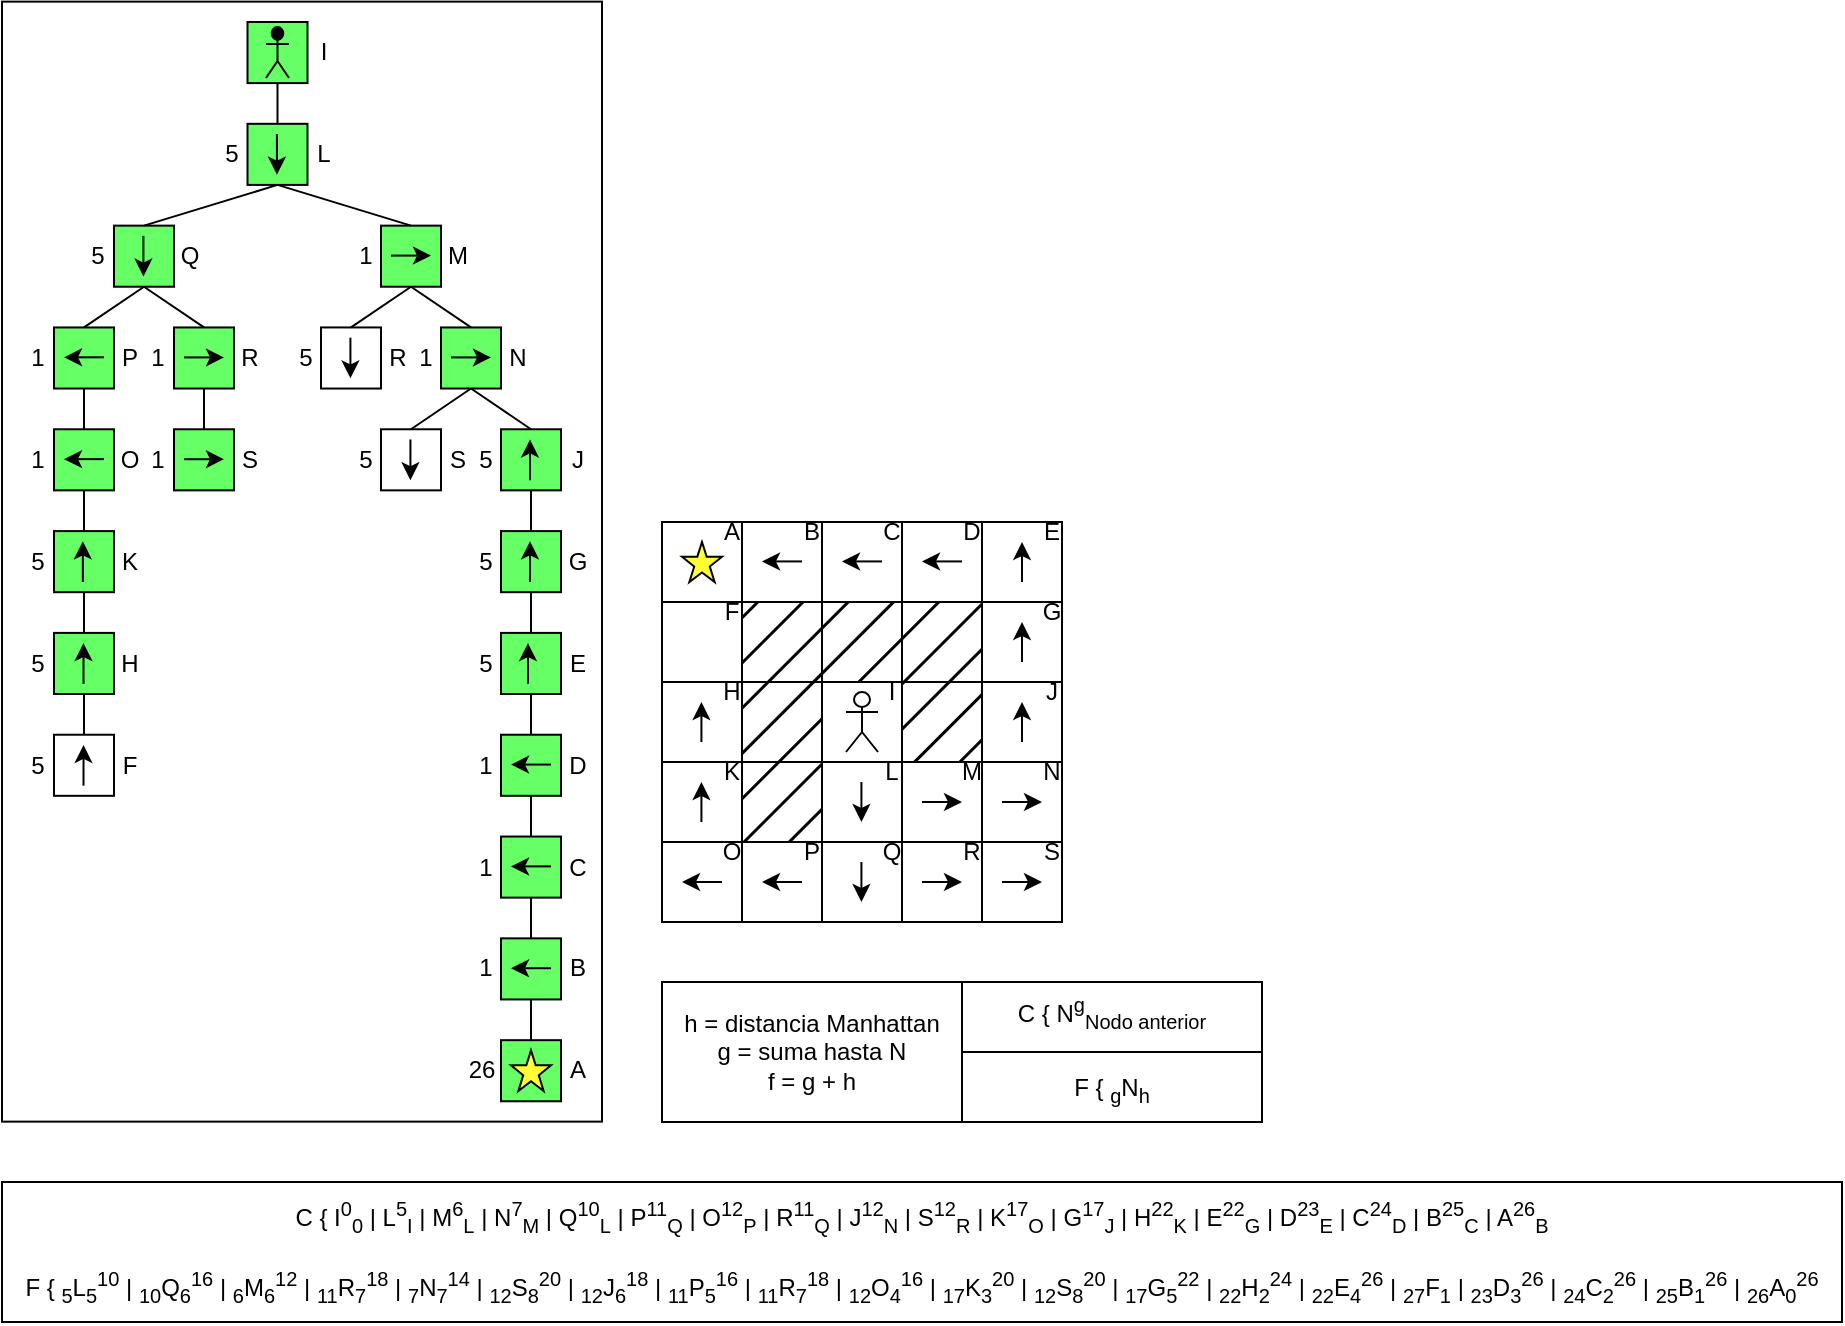 <mxfile version="23.1.5" type="device">
  <diagram name="Página-1" id="5ZHzQBcMurLJta8UicB2">
    <mxGraphModel dx="939" dy="547" grid="1" gridSize="10" guides="1" tooltips="1" connect="1" arrows="1" fold="1" page="1" pageScale="1" pageWidth="827" pageHeight="1169" math="0" shadow="0">
      <root>
        <mxCell id="0" />
        <mxCell id="1" parent="0" />
        <mxCell id="Q6NoitaBViCfW9eb-oas-90" value="" style="group" parent="1" vertex="1" connectable="0">
          <mxGeometry x="370" y="300" width="200" height="200" as="geometry" />
        </mxCell>
        <mxCell id="Q6NoitaBViCfW9eb-oas-36" value="" style="shape=table;startSize=0;container=1;collapsible=0;childLayout=tableLayout;" parent="Q6NoitaBViCfW9eb-oas-90" vertex="1">
          <mxGeometry width="200" height="200" as="geometry" />
        </mxCell>
        <mxCell id="Q6NoitaBViCfW9eb-oas-37" value="" style="shape=tableRow;horizontal=0;startSize=0;swimlaneHead=0;swimlaneBody=0;strokeColor=inherit;top=0;left=0;bottom=0;right=0;collapsible=0;dropTarget=0;fillColor=none;points=[[0,0.5],[1,0.5]];portConstraint=eastwest;" parent="Q6NoitaBViCfW9eb-oas-36" vertex="1">
          <mxGeometry width="200" height="40" as="geometry" />
        </mxCell>
        <mxCell id="Q6NoitaBViCfW9eb-oas-38" value="" style="shape=partialRectangle;html=1;whiteSpace=wrap;connectable=0;strokeColor=inherit;overflow=hidden;fillColor=none;top=0;left=0;bottom=0;right=0;pointerEvents=1;" parent="Q6NoitaBViCfW9eb-oas-37" vertex="1">
          <mxGeometry width="40" height="40" as="geometry">
            <mxRectangle width="40" height="40" as="alternateBounds" />
          </mxGeometry>
        </mxCell>
        <mxCell id="Q6NoitaBViCfW9eb-oas-39" value="" style="shape=partialRectangle;html=1;whiteSpace=wrap;connectable=0;strokeColor=inherit;overflow=hidden;fillColor=none;top=0;left=0;bottom=0;right=0;pointerEvents=1;" parent="Q6NoitaBViCfW9eb-oas-37" vertex="1">
          <mxGeometry x="40" width="40" height="40" as="geometry">
            <mxRectangle width="40" height="40" as="alternateBounds" />
          </mxGeometry>
        </mxCell>
        <mxCell id="Q6NoitaBViCfW9eb-oas-40" value="" style="shape=partialRectangle;html=1;whiteSpace=wrap;connectable=0;strokeColor=inherit;overflow=hidden;fillColor=none;top=0;left=0;bottom=0;right=0;pointerEvents=1;" parent="Q6NoitaBViCfW9eb-oas-37" vertex="1">
          <mxGeometry x="80" width="40" height="40" as="geometry">
            <mxRectangle width="40" height="40" as="alternateBounds" />
          </mxGeometry>
        </mxCell>
        <mxCell id="Q6NoitaBViCfW9eb-oas-41" value="" style="shape=partialRectangle;html=1;whiteSpace=wrap;connectable=0;strokeColor=inherit;overflow=hidden;fillColor=none;top=0;left=0;bottom=0;right=0;pointerEvents=1;" parent="Q6NoitaBViCfW9eb-oas-37" vertex="1">
          <mxGeometry x="120" width="40" height="40" as="geometry">
            <mxRectangle width="40" height="40" as="alternateBounds" />
          </mxGeometry>
        </mxCell>
        <mxCell id="Q6NoitaBViCfW9eb-oas-42" value="" style="shape=partialRectangle;html=1;whiteSpace=wrap;connectable=0;strokeColor=inherit;overflow=hidden;fillColor=none;top=0;left=0;bottom=0;right=0;pointerEvents=1;" parent="Q6NoitaBViCfW9eb-oas-37" vertex="1">
          <mxGeometry x="160" width="40" height="40" as="geometry">
            <mxRectangle width="40" height="40" as="alternateBounds" />
          </mxGeometry>
        </mxCell>
        <mxCell id="Q6NoitaBViCfW9eb-oas-43" value="" style="shape=tableRow;horizontal=0;startSize=0;swimlaneHead=0;swimlaneBody=0;strokeColor=inherit;top=0;left=0;bottom=0;right=0;collapsible=0;dropTarget=0;fillColor=none;points=[[0,0.5],[1,0.5]];portConstraint=eastwest;" parent="Q6NoitaBViCfW9eb-oas-36" vertex="1">
          <mxGeometry y="40" width="200" height="40" as="geometry" />
        </mxCell>
        <mxCell id="Q6NoitaBViCfW9eb-oas-44" value="" style="shape=partialRectangle;html=1;whiteSpace=wrap;connectable=0;strokeColor=inherit;overflow=hidden;fillColor=none;top=0;left=0;bottom=0;right=0;pointerEvents=1;" parent="Q6NoitaBViCfW9eb-oas-43" vertex="1">
          <mxGeometry width="40" height="40" as="geometry">
            <mxRectangle width="40" height="40" as="alternateBounds" />
          </mxGeometry>
        </mxCell>
        <mxCell id="Q6NoitaBViCfW9eb-oas-45" value="" style="shape=partialRectangle;html=1;whiteSpace=wrap;connectable=0;strokeColor=inherit;overflow=hidden;fillColor=#000000;top=0;left=0;bottom=0;right=0;pointerEvents=1;fillStyle=hatch;" parent="Q6NoitaBViCfW9eb-oas-43" vertex="1">
          <mxGeometry x="40" width="40" height="40" as="geometry">
            <mxRectangle width="40" height="40" as="alternateBounds" />
          </mxGeometry>
        </mxCell>
        <mxCell id="Q6NoitaBViCfW9eb-oas-46" value="" style="shape=partialRectangle;html=1;whiteSpace=wrap;connectable=0;strokeColor=inherit;overflow=hidden;fillColor=#000000;top=0;left=0;bottom=0;right=0;pointerEvents=1;fillStyle=hatch;" parent="Q6NoitaBViCfW9eb-oas-43" vertex="1">
          <mxGeometry x="80" width="40" height="40" as="geometry">
            <mxRectangle width="40" height="40" as="alternateBounds" />
          </mxGeometry>
        </mxCell>
        <mxCell id="Q6NoitaBViCfW9eb-oas-47" value="" style="shape=partialRectangle;html=1;whiteSpace=wrap;connectable=0;strokeColor=inherit;overflow=hidden;fillColor=#000000;top=0;left=0;bottom=0;right=0;pointerEvents=1;fillStyle=hatch;" parent="Q6NoitaBViCfW9eb-oas-43" vertex="1">
          <mxGeometry x="120" width="40" height="40" as="geometry">
            <mxRectangle width="40" height="40" as="alternateBounds" />
          </mxGeometry>
        </mxCell>
        <mxCell id="Q6NoitaBViCfW9eb-oas-48" value="" style="shape=partialRectangle;html=1;whiteSpace=wrap;connectable=0;strokeColor=inherit;overflow=hidden;fillColor=none;top=0;left=0;bottom=0;right=0;pointerEvents=1;" parent="Q6NoitaBViCfW9eb-oas-43" vertex="1">
          <mxGeometry x="160" width="40" height="40" as="geometry">
            <mxRectangle width="40" height="40" as="alternateBounds" />
          </mxGeometry>
        </mxCell>
        <mxCell id="Q6NoitaBViCfW9eb-oas-49" value="" style="shape=tableRow;horizontal=0;startSize=0;swimlaneHead=0;swimlaneBody=0;strokeColor=inherit;top=0;left=0;bottom=0;right=0;collapsible=0;dropTarget=0;fillColor=none;points=[[0,0.5],[1,0.5]];portConstraint=eastwest;" parent="Q6NoitaBViCfW9eb-oas-36" vertex="1">
          <mxGeometry y="80" width="200" height="40" as="geometry" />
        </mxCell>
        <mxCell id="Q6NoitaBViCfW9eb-oas-50" value="" style="shape=partialRectangle;html=1;whiteSpace=wrap;connectable=0;strokeColor=inherit;overflow=hidden;fillColor=none;top=0;left=0;bottom=0;right=0;pointerEvents=1;" parent="Q6NoitaBViCfW9eb-oas-49" vertex="1">
          <mxGeometry width="40" height="40" as="geometry">
            <mxRectangle width="40" height="40" as="alternateBounds" />
          </mxGeometry>
        </mxCell>
        <mxCell id="Q6NoitaBViCfW9eb-oas-51" value="" style="shape=partialRectangle;html=1;whiteSpace=wrap;connectable=0;strokeColor=inherit;overflow=hidden;fillColor=#000000;top=0;left=0;bottom=0;right=0;pointerEvents=1;fillStyle=hatch;" parent="Q6NoitaBViCfW9eb-oas-49" vertex="1">
          <mxGeometry x="40" width="40" height="40" as="geometry">
            <mxRectangle width="40" height="40" as="alternateBounds" />
          </mxGeometry>
        </mxCell>
        <mxCell id="Q6NoitaBViCfW9eb-oas-52" value="" style="shape=partialRectangle;html=1;whiteSpace=wrap;connectable=0;strokeColor=inherit;overflow=hidden;fillColor=none;top=0;left=0;bottom=0;right=0;pointerEvents=1;" parent="Q6NoitaBViCfW9eb-oas-49" vertex="1">
          <mxGeometry x="80" width="40" height="40" as="geometry">
            <mxRectangle width="40" height="40" as="alternateBounds" />
          </mxGeometry>
        </mxCell>
        <mxCell id="Q6NoitaBViCfW9eb-oas-53" value="" style="shape=partialRectangle;html=1;whiteSpace=wrap;connectable=0;strokeColor=inherit;overflow=hidden;fillColor=#000000;top=0;left=0;bottom=0;right=0;pointerEvents=1;fillStyle=hatch;" parent="Q6NoitaBViCfW9eb-oas-49" vertex="1">
          <mxGeometry x="120" width="40" height="40" as="geometry">
            <mxRectangle width="40" height="40" as="alternateBounds" />
          </mxGeometry>
        </mxCell>
        <mxCell id="Q6NoitaBViCfW9eb-oas-54" value="" style="shape=partialRectangle;html=1;whiteSpace=wrap;connectable=0;strokeColor=inherit;overflow=hidden;fillColor=none;top=0;left=0;bottom=0;right=0;pointerEvents=1;" parent="Q6NoitaBViCfW9eb-oas-49" vertex="1">
          <mxGeometry x="160" width="40" height="40" as="geometry">
            <mxRectangle width="40" height="40" as="alternateBounds" />
          </mxGeometry>
        </mxCell>
        <mxCell id="Q6NoitaBViCfW9eb-oas-55" value="" style="shape=tableRow;horizontal=0;startSize=0;swimlaneHead=0;swimlaneBody=0;strokeColor=inherit;top=0;left=0;bottom=0;right=0;collapsible=0;dropTarget=0;fillColor=none;points=[[0,0.5],[1,0.5]];portConstraint=eastwest;" parent="Q6NoitaBViCfW9eb-oas-36" vertex="1">
          <mxGeometry y="120" width="200" height="40" as="geometry" />
        </mxCell>
        <mxCell id="Q6NoitaBViCfW9eb-oas-56" value="" style="shape=partialRectangle;html=1;whiteSpace=wrap;connectable=0;strokeColor=inherit;overflow=hidden;fillColor=none;top=0;left=0;bottom=0;right=0;pointerEvents=1;" parent="Q6NoitaBViCfW9eb-oas-55" vertex="1">
          <mxGeometry width="40" height="40" as="geometry">
            <mxRectangle width="40" height="40" as="alternateBounds" />
          </mxGeometry>
        </mxCell>
        <mxCell id="Q6NoitaBViCfW9eb-oas-57" value="" style="shape=partialRectangle;html=1;whiteSpace=wrap;connectable=0;strokeColor=inherit;overflow=hidden;fillColor=#000000;top=0;left=0;bottom=0;right=0;pointerEvents=1;fillStyle=hatch;" parent="Q6NoitaBViCfW9eb-oas-55" vertex="1">
          <mxGeometry x="40" width="40" height="40" as="geometry">
            <mxRectangle width="40" height="40" as="alternateBounds" />
          </mxGeometry>
        </mxCell>
        <mxCell id="Q6NoitaBViCfW9eb-oas-58" value="" style="shape=partialRectangle;html=1;whiteSpace=wrap;connectable=0;strokeColor=inherit;overflow=hidden;fillColor=none;top=0;left=0;bottom=0;right=0;pointerEvents=1;" parent="Q6NoitaBViCfW9eb-oas-55" vertex="1">
          <mxGeometry x="80" width="40" height="40" as="geometry">
            <mxRectangle width="40" height="40" as="alternateBounds" />
          </mxGeometry>
        </mxCell>
        <mxCell id="Q6NoitaBViCfW9eb-oas-59" value="" style="shape=partialRectangle;html=1;whiteSpace=wrap;connectable=0;strokeColor=inherit;overflow=hidden;fillColor=none;top=0;left=0;bottom=0;right=0;pointerEvents=1;" parent="Q6NoitaBViCfW9eb-oas-55" vertex="1">
          <mxGeometry x="120" width="40" height="40" as="geometry">
            <mxRectangle width="40" height="40" as="alternateBounds" />
          </mxGeometry>
        </mxCell>
        <mxCell id="Q6NoitaBViCfW9eb-oas-60" value="" style="shape=partialRectangle;html=1;whiteSpace=wrap;connectable=0;strokeColor=inherit;overflow=hidden;fillColor=none;top=0;left=0;bottom=0;right=0;pointerEvents=1;" parent="Q6NoitaBViCfW9eb-oas-55" vertex="1">
          <mxGeometry x="160" width="40" height="40" as="geometry">
            <mxRectangle width="40" height="40" as="alternateBounds" />
          </mxGeometry>
        </mxCell>
        <mxCell id="Q6NoitaBViCfW9eb-oas-61" value="" style="shape=tableRow;horizontal=0;startSize=0;swimlaneHead=0;swimlaneBody=0;strokeColor=inherit;top=0;left=0;bottom=0;right=0;collapsible=0;dropTarget=0;fillColor=none;points=[[0,0.5],[1,0.5]];portConstraint=eastwest;" parent="Q6NoitaBViCfW9eb-oas-36" vertex="1">
          <mxGeometry y="160" width="200" height="40" as="geometry" />
        </mxCell>
        <mxCell id="Q6NoitaBViCfW9eb-oas-62" value="" style="shape=partialRectangle;html=1;whiteSpace=wrap;connectable=0;strokeColor=inherit;overflow=hidden;fillColor=none;top=0;left=0;bottom=0;right=0;pointerEvents=1;" parent="Q6NoitaBViCfW9eb-oas-61" vertex="1">
          <mxGeometry width="40" height="40" as="geometry">
            <mxRectangle width="40" height="40" as="alternateBounds" />
          </mxGeometry>
        </mxCell>
        <mxCell id="Q6NoitaBViCfW9eb-oas-63" value="" style="shape=partialRectangle;html=1;whiteSpace=wrap;connectable=0;strokeColor=inherit;overflow=hidden;fillColor=none;top=0;left=0;bottom=0;right=0;pointerEvents=1;" parent="Q6NoitaBViCfW9eb-oas-61" vertex="1">
          <mxGeometry x="40" width="40" height="40" as="geometry">
            <mxRectangle width="40" height="40" as="alternateBounds" />
          </mxGeometry>
        </mxCell>
        <mxCell id="Q6NoitaBViCfW9eb-oas-64" value="" style="shape=partialRectangle;html=1;whiteSpace=wrap;connectable=0;strokeColor=inherit;overflow=hidden;fillColor=none;top=0;left=0;bottom=0;right=0;pointerEvents=1;" parent="Q6NoitaBViCfW9eb-oas-61" vertex="1">
          <mxGeometry x="80" width="40" height="40" as="geometry">
            <mxRectangle width="40" height="40" as="alternateBounds" />
          </mxGeometry>
        </mxCell>
        <mxCell id="Q6NoitaBViCfW9eb-oas-65" value="" style="shape=partialRectangle;html=1;whiteSpace=wrap;connectable=0;strokeColor=inherit;overflow=hidden;fillColor=none;top=0;left=0;bottom=0;right=0;pointerEvents=1;" parent="Q6NoitaBViCfW9eb-oas-61" vertex="1">
          <mxGeometry x="120" width="40" height="40" as="geometry">
            <mxRectangle width="40" height="40" as="alternateBounds" />
          </mxGeometry>
        </mxCell>
        <mxCell id="Q6NoitaBViCfW9eb-oas-66" value="" style="shape=partialRectangle;html=1;whiteSpace=wrap;connectable=0;strokeColor=inherit;overflow=hidden;fillColor=none;top=0;left=0;bottom=0;right=0;pointerEvents=1;" parent="Q6NoitaBViCfW9eb-oas-61" vertex="1">
          <mxGeometry x="160" width="40" height="40" as="geometry">
            <mxRectangle width="40" height="40" as="alternateBounds" />
          </mxGeometry>
        </mxCell>
        <mxCell id="Q6NoitaBViCfW9eb-oas-67" value="" style="verticalLabelPosition=bottom;verticalAlign=top;html=1;shape=mxgraph.basic.star;fillColor=#FFFF33;" parent="Q6NoitaBViCfW9eb-oas-90" vertex="1">
          <mxGeometry x="10" y="10" width="20" height="20" as="geometry" />
        </mxCell>
        <mxCell id="Q6NoitaBViCfW9eb-oas-72" value="" style="endArrow=classic;html=1;rounded=0;" parent="Q6NoitaBViCfW9eb-oas-90" edge="1">
          <mxGeometry width="50" height="50" relative="1" as="geometry">
            <mxPoint x="70" y="19.71" as="sourcePoint" />
            <mxPoint x="50" y="19.71" as="targetPoint" />
          </mxGeometry>
        </mxCell>
        <mxCell id="Q6NoitaBViCfW9eb-oas-73" value="" style="endArrow=classic;html=1;rounded=0;" parent="Q6NoitaBViCfW9eb-oas-90" edge="1">
          <mxGeometry width="50" height="50" relative="1" as="geometry">
            <mxPoint x="110" y="19.71" as="sourcePoint" />
            <mxPoint x="90" y="19.71" as="targetPoint" />
          </mxGeometry>
        </mxCell>
        <mxCell id="Q6NoitaBViCfW9eb-oas-74" value="" style="endArrow=classic;html=1;rounded=0;" parent="Q6NoitaBViCfW9eb-oas-90" edge="1">
          <mxGeometry width="50" height="50" relative="1" as="geometry">
            <mxPoint x="150" y="19.71" as="sourcePoint" />
            <mxPoint x="130" y="19.71" as="targetPoint" />
          </mxGeometry>
        </mxCell>
        <mxCell id="Q6NoitaBViCfW9eb-oas-75" value="" style="endArrow=classic;html=1;rounded=0;" parent="Q6NoitaBViCfW9eb-oas-90" edge="1">
          <mxGeometry width="50" height="50" relative="1" as="geometry">
            <mxPoint x="70" y="180" as="sourcePoint" />
            <mxPoint x="50" y="180" as="targetPoint" />
          </mxGeometry>
        </mxCell>
        <mxCell id="Q6NoitaBViCfW9eb-oas-76" value="" style="endArrow=classic;html=1;rounded=0;" parent="Q6NoitaBViCfW9eb-oas-90" edge="1">
          <mxGeometry width="50" height="50" relative="1" as="geometry">
            <mxPoint x="30" y="180" as="sourcePoint" />
            <mxPoint x="10" y="180" as="targetPoint" />
          </mxGeometry>
        </mxCell>
        <mxCell id="Q6NoitaBViCfW9eb-oas-77" value="" style="endArrow=classic;html=1;rounded=0;" parent="Q6NoitaBViCfW9eb-oas-90" edge="1">
          <mxGeometry width="50" height="50" relative="1" as="geometry">
            <mxPoint x="19.71" y="150" as="sourcePoint" />
            <mxPoint x="19.71" y="130" as="targetPoint" />
          </mxGeometry>
        </mxCell>
        <mxCell id="Q6NoitaBViCfW9eb-oas-78" value="" style="endArrow=classic;html=1;rounded=0;" parent="Q6NoitaBViCfW9eb-oas-90" edge="1">
          <mxGeometry width="50" height="50" relative="1" as="geometry">
            <mxPoint x="19.71" y="110" as="sourcePoint" />
            <mxPoint x="19.71" y="90" as="targetPoint" />
          </mxGeometry>
        </mxCell>
        <mxCell id="Q6NoitaBViCfW9eb-oas-80" value="" style="endArrow=classic;html=1;rounded=0;" parent="Q6NoitaBViCfW9eb-oas-90" edge="1">
          <mxGeometry width="50" height="50" relative="1" as="geometry">
            <mxPoint x="180.0" y="70" as="sourcePoint" />
            <mxPoint x="180.0" y="50" as="targetPoint" />
          </mxGeometry>
        </mxCell>
        <mxCell id="Q6NoitaBViCfW9eb-oas-81" value="" style="endArrow=classic;html=1;rounded=0;" parent="Q6NoitaBViCfW9eb-oas-90" edge="1">
          <mxGeometry width="50" height="50" relative="1" as="geometry">
            <mxPoint x="180" y="30" as="sourcePoint" />
            <mxPoint x="180" y="10" as="targetPoint" />
          </mxGeometry>
        </mxCell>
        <mxCell id="Q6NoitaBViCfW9eb-oas-82" value="" style="endArrow=classic;html=1;rounded=0;" parent="Q6NoitaBViCfW9eb-oas-90" edge="1">
          <mxGeometry width="50" height="50" relative="1" as="geometry">
            <mxPoint x="180" y="110" as="sourcePoint" />
            <mxPoint x="180" y="90" as="targetPoint" />
          </mxGeometry>
        </mxCell>
        <mxCell id="Q6NoitaBViCfW9eb-oas-83" value="" style="endArrow=classic;html=1;rounded=0;" parent="Q6NoitaBViCfW9eb-oas-90" edge="1">
          <mxGeometry width="50" height="50" relative="1" as="geometry">
            <mxPoint x="130" y="140" as="sourcePoint" />
            <mxPoint x="150" y="140" as="targetPoint" />
          </mxGeometry>
        </mxCell>
        <mxCell id="Q6NoitaBViCfW9eb-oas-84" value="" style="endArrow=classic;html=1;rounded=0;" parent="Q6NoitaBViCfW9eb-oas-90" edge="1">
          <mxGeometry width="50" height="50" relative="1" as="geometry">
            <mxPoint x="170" y="140" as="sourcePoint" />
            <mxPoint x="190" y="140" as="targetPoint" />
          </mxGeometry>
        </mxCell>
        <mxCell id="Q6NoitaBViCfW9eb-oas-85" value="" style="endArrow=classic;html=1;rounded=0;" parent="Q6NoitaBViCfW9eb-oas-90" edge="1">
          <mxGeometry width="50" height="50" relative="1" as="geometry">
            <mxPoint x="130" y="180" as="sourcePoint" />
            <mxPoint x="150" y="180" as="targetPoint" />
          </mxGeometry>
        </mxCell>
        <mxCell id="Q6NoitaBViCfW9eb-oas-86" value="" style="endArrow=classic;html=1;rounded=0;" parent="Q6NoitaBViCfW9eb-oas-90" edge="1">
          <mxGeometry width="50" height="50" relative="1" as="geometry">
            <mxPoint x="170" y="180" as="sourcePoint" />
            <mxPoint x="190" y="180" as="targetPoint" />
          </mxGeometry>
        </mxCell>
        <mxCell id="Q6NoitaBViCfW9eb-oas-87" value="" style="shape=umlActor;verticalLabelPosition=bottom;verticalAlign=top;html=1;outlineConnect=0;" parent="Q6NoitaBViCfW9eb-oas-90" vertex="1">
          <mxGeometry x="92" y="85" width="16" height="30" as="geometry" />
        </mxCell>
        <mxCell id="Q6NoitaBViCfW9eb-oas-88" value="" style="endArrow=classic;html=1;rounded=0;" parent="Q6NoitaBViCfW9eb-oas-90" edge="1">
          <mxGeometry width="50" height="50" relative="1" as="geometry">
            <mxPoint x="99.71" y="130" as="sourcePoint" />
            <mxPoint x="99.71" y="150" as="targetPoint" />
          </mxGeometry>
        </mxCell>
        <mxCell id="Q6NoitaBViCfW9eb-oas-89" value="" style="endArrow=classic;html=1;rounded=0;" parent="Q6NoitaBViCfW9eb-oas-90" edge="1">
          <mxGeometry width="50" height="50" relative="1" as="geometry">
            <mxPoint x="99.71" y="170" as="sourcePoint" />
            <mxPoint x="99.71" y="190" as="targetPoint" />
          </mxGeometry>
        </mxCell>
        <mxCell id="QiW56zmOAPl6OWJs4tkQ-106" value="A" style="text;html=1;align=center;verticalAlign=middle;whiteSpace=wrap;rounded=0;" parent="Q6NoitaBViCfW9eb-oas-90" vertex="1">
          <mxGeometry x="30" width="10" height="10" as="geometry" />
        </mxCell>
        <mxCell id="QiW56zmOAPl6OWJs4tkQ-109" value="B" style="text;html=1;align=center;verticalAlign=middle;whiteSpace=wrap;rounded=0;" parent="Q6NoitaBViCfW9eb-oas-90" vertex="1">
          <mxGeometry x="70" width="10" height="10" as="geometry" />
        </mxCell>
        <mxCell id="QiW56zmOAPl6OWJs4tkQ-110" value="C" style="text;html=1;align=center;verticalAlign=middle;whiteSpace=wrap;rounded=0;" parent="Q6NoitaBViCfW9eb-oas-90" vertex="1">
          <mxGeometry x="110" width="10" height="10" as="geometry" />
        </mxCell>
        <mxCell id="QiW56zmOAPl6OWJs4tkQ-111" value="D" style="text;html=1;align=center;verticalAlign=middle;whiteSpace=wrap;rounded=0;" parent="Q6NoitaBViCfW9eb-oas-90" vertex="1">
          <mxGeometry x="150" width="10" height="10" as="geometry" />
        </mxCell>
        <mxCell id="QiW56zmOAPl6OWJs4tkQ-112" value="E" style="text;html=1;align=center;verticalAlign=middle;whiteSpace=wrap;rounded=0;" parent="Q6NoitaBViCfW9eb-oas-90" vertex="1">
          <mxGeometry x="190" width="10" height="10" as="geometry" />
        </mxCell>
        <mxCell id="QiW56zmOAPl6OWJs4tkQ-113" value="F" style="text;html=1;align=center;verticalAlign=middle;whiteSpace=wrap;rounded=0;" parent="Q6NoitaBViCfW9eb-oas-90" vertex="1">
          <mxGeometry x="30" y="40" width="10" height="10" as="geometry" />
        </mxCell>
        <mxCell id="QiW56zmOAPl6OWJs4tkQ-117" value="G" style="text;html=1;align=center;verticalAlign=middle;whiteSpace=wrap;rounded=0;" parent="Q6NoitaBViCfW9eb-oas-90" vertex="1">
          <mxGeometry x="190" y="40" width="10" height="10" as="geometry" />
        </mxCell>
        <mxCell id="QiW56zmOAPl6OWJs4tkQ-118" value="H" style="text;html=1;align=center;verticalAlign=middle;whiteSpace=wrap;rounded=0;" parent="Q6NoitaBViCfW9eb-oas-90" vertex="1">
          <mxGeometry x="30" y="80" width="10" height="10" as="geometry" />
        </mxCell>
        <mxCell id="QiW56zmOAPl6OWJs4tkQ-120" value="I" style="text;html=1;align=center;verticalAlign=middle;whiteSpace=wrap;rounded=0;" parent="Q6NoitaBViCfW9eb-oas-90" vertex="1">
          <mxGeometry x="110" y="80" width="10" height="10" as="geometry" />
        </mxCell>
        <mxCell id="QiW56zmOAPl6OWJs4tkQ-122" value="J" style="text;html=1;align=center;verticalAlign=middle;whiteSpace=wrap;rounded=0;" parent="Q6NoitaBViCfW9eb-oas-90" vertex="1">
          <mxGeometry x="190" y="80" width="10" height="10" as="geometry" />
        </mxCell>
        <mxCell id="QiW56zmOAPl6OWJs4tkQ-123" value="K" style="text;html=1;align=center;verticalAlign=middle;whiteSpace=wrap;rounded=0;" parent="Q6NoitaBViCfW9eb-oas-90" vertex="1">
          <mxGeometry x="30" y="120" width="10" height="10" as="geometry" />
        </mxCell>
        <mxCell id="QiW56zmOAPl6OWJs4tkQ-125" value="L" style="text;html=1;align=center;verticalAlign=middle;whiteSpace=wrap;rounded=0;" parent="Q6NoitaBViCfW9eb-oas-90" vertex="1">
          <mxGeometry x="110" y="120" width="10" height="10" as="geometry" />
        </mxCell>
        <mxCell id="QiW56zmOAPl6OWJs4tkQ-126" value="M" style="text;html=1;align=center;verticalAlign=middle;whiteSpace=wrap;rounded=0;" parent="Q6NoitaBViCfW9eb-oas-90" vertex="1">
          <mxGeometry x="150" y="120" width="10" height="10" as="geometry" />
        </mxCell>
        <mxCell id="QiW56zmOAPl6OWJs4tkQ-127" value="N" style="text;html=1;align=center;verticalAlign=middle;whiteSpace=wrap;rounded=0;" parent="Q6NoitaBViCfW9eb-oas-90" vertex="1">
          <mxGeometry x="190" y="120" width="10" height="10" as="geometry" />
        </mxCell>
        <mxCell id="QiW56zmOAPl6OWJs4tkQ-128" value="O" style="text;html=1;align=center;verticalAlign=middle;whiteSpace=wrap;rounded=0;" parent="Q6NoitaBViCfW9eb-oas-90" vertex="1">
          <mxGeometry x="30" y="160" width="10" height="10" as="geometry" />
        </mxCell>
        <mxCell id="QiW56zmOAPl6OWJs4tkQ-129" value="P" style="text;html=1;align=center;verticalAlign=middle;whiteSpace=wrap;rounded=0;" parent="Q6NoitaBViCfW9eb-oas-90" vertex="1">
          <mxGeometry x="70" y="160" width="10" height="10" as="geometry" />
        </mxCell>
        <mxCell id="QiW56zmOAPl6OWJs4tkQ-130" value="Q" style="text;html=1;align=center;verticalAlign=middle;whiteSpace=wrap;rounded=0;" parent="Q6NoitaBViCfW9eb-oas-90" vertex="1">
          <mxGeometry x="110" y="160" width="10" height="10" as="geometry" />
        </mxCell>
        <mxCell id="QiW56zmOAPl6OWJs4tkQ-131" value="R" style="text;html=1;align=center;verticalAlign=middle;whiteSpace=wrap;rounded=0;" parent="Q6NoitaBViCfW9eb-oas-90" vertex="1">
          <mxGeometry x="150" y="160" width="10" height="10" as="geometry" />
        </mxCell>
        <mxCell id="QiW56zmOAPl6OWJs4tkQ-132" value="S" style="text;html=1;align=center;verticalAlign=middle;whiteSpace=wrap;rounded=0;" parent="Q6NoitaBViCfW9eb-oas-90" vertex="1">
          <mxGeometry x="190" y="160" width="10" height="10" as="geometry" />
        </mxCell>
        <mxCell id="QiW56zmOAPl6OWJs4tkQ-133" value="" style="group;fillColor=none;gradientColor=none;strokeColor=none;perimeterSpacing=0;" parent="1" vertex="1" connectable="0">
          <mxGeometry x="50" y="50" width="300" height="560" as="geometry" />
        </mxCell>
        <mxCell id="QiW56zmOAPl6OWJs4tkQ-135" value="" style="rounded=0;whiteSpace=wrap;html=1;" parent="QiW56zmOAPl6OWJs4tkQ-133" vertex="1">
          <mxGeometry x="-10" y="-10.182" width="300" height="560.0" as="geometry" />
        </mxCell>
        <mxCell id="Q6NoitaBViCfW9eb-oas-145" value="" style="rounded=0;whiteSpace=wrap;html=1;container=0;fillColor=#66FF66;" parent="QiW56zmOAPl6OWJs4tkQ-133" vertex="1">
          <mxGeometry x="112.75" width="30" height="30.545" as="geometry" />
        </mxCell>
        <mxCell id="Q6NoitaBViCfW9eb-oas-146" value="" style="rounded=0;whiteSpace=wrap;html=1;container=0;fillColor=#66FF66;" parent="QiW56zmOAPl6OWJs4tkQ-133" vertex="1">
          <mxGeometry x="112.75" y="50.909" width="30" height="30.545" as="geometry" />
        </mxCell>
        <mxCell id="Q6NoitaBViCfW9eb-oas-170" style="edgeStyle=none;rounded=0;orthogonalLoop=1;jettySize=auto;html=1;exitX=0.5;exitY=1;exitDx=0;exitDy=0;entryX=0.5;entryY=0;entryDx=0;entryDy=0;endArrow=none;endFill=0;" parent="QiW56zmOAPl6OWJs4tkQ-133" source="Q6NoitaBViCfW9eb-oas-145" target="Q6NoitaBViCfW9eb-oas-146" edge="1">
          <mxGeometry relative="1" as="geometry" />
        </mxCell>
        <mxCell id="Q6NoitaBViCfW9eb-oas-147" value="" style="rounded=0;whiteSpace=wrap;html=1;container=0;fillColor=#66FF66;" parent="QiW56zmOAPl6OWJs4tkQ-133" vertex="1">
          <mxGeometry x="46" y="101.818" width="30" height="30.545" as="geometry" />
        </mxCell>
        <mxCell id="Q6NoitaBViCfW9eb-oas-171" style="edgeStyle=none;rounded=0;orthogonalLoop=1;jettySize=auto;html=1;exitX=0.5;exitY=1;exitDx=0;exitDy=0;entryX=0.5;entryY=0;entryDx=0;entryDy=0;strokeColor=default;curved=0;endArrow=none;endFill=0;" parent="QiW56zmOAPl6OWJs4tkQ-133" source="Q6NoitaBViCfW9eb-oas-146" target="Q6NoitaBViCfW9eb-oas-147" edge="1">
          <mxGeometry relative="1" as="geometry" />
        </mxCell>
        <mxCell id="Q6NoitaBViCfW9eb-oas-148" value="" style="rounded=0;whiteSpace=wrap;html=1;container=0;fillColor=#66FF66;" parent="QiW56zmOAPl6OWJs4tkQ-133" vertex="1">
          <mxGeometry x="179.5" y="101.818" width="30" height="30.545" as="geometry" />
        </mxCell>
        <mxCell id="Q6NoitaBViCfW9eb-oas-172" style="edgeStyle=none;rounded=0;orthogonalLoop=1;jettySize=auto;html=1;exitX=0.5;exitY=1;exitDx=0;exitDy=0;entryX=0.5;entryY=0;entryDx=0;entryDy=0;endArrow=none;endFill=0;" parent="QiW56zmOAPl6OWJs4tkQ-133" source="Q6NoitaBViCfW9eb-oas-146" target="Q6NoitaBViCfW9eb-oas-148" edge="1">
          <mxGeometry relative="1" as="geometry" />
        </mxCell>
        <mxCell id="Q6NoitaBViCfW9eb-oas-149" value="" style="rounded=0;whiteSpace=wrap;html=1;container=0;fillColor=#66FF66;" parent="QiW56zmOAPl6OWJs4tkQ-133" vertex="1">
          <mxGeometry x="76" y="203.636" width="30" height="30.545" as="geometry" />
        </mxCell>
        <mxCell id="Q6NoitaBViCfW9eb-oas-175" style="edgeStyle=none;rounded=0;orthogonalLoop=1;jettySize=auto;html=1;exitX=0.5;exitY=1;exitDx=0;exitDy=0;entryX=0.5;entryY=0;entryDx=0;entryDy=0;endArrow=none;endFill=0;" parent="QiW56zmOAPl6OWJs4tkQ-133" source="Q6NoitaBViCfW9eb-oas-150" target="Q6NoitaBViCfW9eb-oas-149" edge="1">
          <mxGeometry relative="1" as="geometry" />
        </mxCell>
        <mxCell id="Q6NoitaBViCfW9eb-oas-150" value="" style="rounded=0;whiteSpace=wrap;html=1;container=0;fillColor=#66FF66;" parent="QiW56zmOAPl6OWJs4tkQ-133" vertex="1">
          <mxGeometry x="76" y="152.727" width="30" height="30.545" as="geometry" />
        </mxCell>
        <mxCell id="Q6NoitaBViCfW9eb-oas-174" style="edgeStyle=none;rounded=0;orthogonalLoop=1;jettySize=auto;html=1;exitX=0.5;exitY=1;exitDx=0;exitDy=0;entryX=0.5;entryY=0;entryDx=0;entryDy=0;endArrow=none;endFill=0;" parent="QiW56zmOAPl6OWJs4tkQ-133" source="Q6NoitaBViCfW9eb-oas-147" target="Q6NoitaBViCfW9eb-oas-150" edge="1">
          <mxGeometry relative="1" as="geometry" />
        </mxCell>
        <mxCell id="Q6NoitaBViCfW9eb-oas-152" value="" style="rounded=0;whiteSpace=wrap;html=1;container=0;fillColor=#66FF66;" parent="QiW56zmOAPl6OWJs4tkQ-133" vertex="1">
          <mxGeometry x="16" y="152.727" width="30" height="30.545" as="geometry" />
        </mxCell>
        <mxCell id="Q6NoitaBViCfW9eb-oas-173" style="edgeStyle=none;rounded=0;orthogonalLoop=1;jettySize=auto;html=1;exitX=0.5;exitY=1;exitDx=0;exitDy=0;entryX=0.5;entryY=0;entryDx=0;entryDy=0;endArrow=none;endFill=0;" parent="QiW56zmOAPl6OWJs4tkQ-133" source="Q6NoitaBViCfW9eb-oas-147" target="Q6NoitaBViCfW9eb-oas-152" edge="1">
          <mxGeometry relative="1" as="geometry" />
        </mxCell>
        <mxCell id="Q6NoitaBViCfW9eb-oas-153" value="" style="rounded=0;whiteSpace=wrap;html=1;container=0;fillColor=#66FF66;" parent="QiW56zmOAPl6OWJs4tkQ-133" vertex="1">
          <mxGeometry x="16" y="203.636" width="30" height="30.545" as="geometry" />
        </mxCell>
        <mxCell id="Q6NoitaBViCfW9eb-oas-176" style="edgeStyle=none;rounded=0;orthogonalLoop=1;jettySize=auto;html=1;exitX=0.5;exitY=1;exitDx=0;exitDy=0;entryX=0.5;entryY=0;entryDx=0;entryDy=0;endArrow=none;endFill=0;" parent="QiW56zmOAPl6OWJs4tkQ-133" source="Q6NoitaBViCfW9eb-oas-152" target="Q6NoitaBViCfW9eb-oas-153" edge="1">
          <mxGeometry relative="1" as="geometry" />
        </mxCell>
        <mxCell id="Q6NoitaBViCfW9eb-oas-154" value="" style="rounded=0;whiteSpace=wrap;html=1;container=0;fillColor=#66FF66;" parent="QiW56zmOAPl6OWJs4tkQ-133" vertex="1">
          <mxGeometry x="16" y="254.545" width="30" height="30.545" as="geometry" />
        </mxCell>
        <mxCell id="Q6NoitaBViCfW9eb-oas-177" style="edgeStyle=none;rounded=0;orthogonalLoop=1;jettySize=auto;html=1;exitX=0.5;exitY=1;exitDx=0;exitDy=0;entryX=0.5;entryY=0;entryDx=0;entryDy=0;endArrow=none;endFill=0;" parent="QiW56zmOAPl6OWJs4tkQ-133" source="Q6NoitaBViCfW9eb-oas-153" target="Q6NoitaBViCfW9eb-oas-154" edge="1">
          <mxGeometry relative="1" as="geometry" />
        </mxCell>
        <mxCell id="Q6NoitaBViCfW9eb-oas-155" value="" style="rounded=0;whiteSpace=wrap;html=1;container=0;fillColor=#66FF66;" parent="QiW56zmOAPl6OWJs4tkQ-133" vertex="1">
          <mxGeometry x="16" y="305.455" width="30" height="30.545" as="geometry" />
        </mxCell>
        <mxCell id="Q6NoitaBViCfW9eb-oas-178" style="edgeStyle=none;rounded=0;orthogonalLoop=1;jettySize=auto;html=1;exitX=0.5;exitY=1;exitDx=0;exitDy=0;entryX=0.5;entryY=0;entryDx=0;entryDy=0;endArrow=none;endFill=0;" parent="QiW56zmOAPl6OWJs4tkQ-133" source="Q6NoitaBViCfW9eb-oas-154" target="Q6NoitaBViCfW9eb-oas-155" edge="1">
          <mxGeometry relative="1" as="geometry" />
        </mxCell>
        <mxCell id="Q6NoitaBViCfW9eb-oas-156" value="" style="rounded=0;whiteSpace=wrap;html=1;container=0;fillColor=#FFFFFF;" parent="QiW56zmOAPl6OWJs4tkQ-133" vertex="1">
          <mxGeometry x="16" y="356.364" width="30" height="30.545" as="geometry" />
        </mxCell>
        <mxCell id="Q6NoitaBViCfW9eb-oas-179" style="edgeStyle=none;rounded=0;orthogonalLoop=1;jettySize=auto;html=1;exitX=0.5;exitY=1;exitDx=0;exitDy=0;entryX=0.5;entryY=0;entryDx=0;entryDy=0;endArrow=none;endFill=0;" parent="QiW56zmOAPl6OWJs4tkQ-133" source="Q6NoitaBViCfW9eb-oas-155" target="Q6NoitaBViCfW9eb-oas-156" edge="1">
          <mxGeometry relative="1" as="geometry" />
        </mxCell>
        <mxCell id="Q6NoitaBViCfW9eb-oas-157" value="" style="rounded=0;whiteSpace=wrap;html=1;container=0;fillColor=#FFFFFF;" parent="QiW56zmOAPl6OWJs4tkQ-133" vertex="1">
          <mxGeometry x="149.5" y="152.727" width="30" height="30.545" as="geometry" />
        </mxCell>
        <mxCell id="Q6NoitaBViCfW9eb-oas-180" style="edgeStyle=none;rounded=0;orthogonalLoop=1;jettySize=auto;html=1;exitX=0.5;exitY=1;exitDx=0;exitDy=0;entryX=0.5;entryY=0;entryDx=0;entryDy=0;endArrow=none;endFill=0;" parent="QiW56zmOAPl6OWJs4tkQ-133" source="Q6NoitaBViCfW9eb-oas-148" target="Q6NoitaBViCfW9eb-oas-157" edge="1">
          <mxGeometry relative="1" as="geometry" />
        </mxCell>
        <mxCell id="Q6NoitaBViCfW9eb-oas-158" value="" style="rounded=0;whiteSpace=wrap;html=1;container=0;fillColor=#66FF66;" parent="QiW56zmOAPl6OWJs4tkQ-133" vertex="1">
          <mxGeometry x="209.5" y="152.727" width="30" height="30.545" as="geometry" />
        </mxCell>
        <mxCell id="Q6NoitaBViCfW9eb-oas-181" style="edgeStyle=none;rounded=0;orthogonalLoop=1;jettySize=auto;html=1;exitX=0.5;exitY=1;exitDx=0;exitDy=0;entryX=0.5;entryY=0;entryDx=0;entryDy=0;endArrow=none;endFill=0;" parent="QiW56zmOAPl6OWJs4tkQ-133" source="Q6NoitaBViCfW9eb-oas-148" target="Q6NoitaBViCfW9eb-oas-158" edge="1">
          <mxGeometry relative="1" as="geometry" />
        </mxCell>
        <mxCell id="Q6NoitaBViCfW9eb-oas-159" value="" style="rounded=0;whiteSpace=wrap;html=1;container=0;fillColor=#FFFFFF;" parent="QiW56zmOAPl6OWJs4tkQ-133" vertex="1">
          <mxGeometry x="179.5" y="203.636" width="30" height="30.545" as="geometry" />
        </mxCell>
        <mxCell id="Q6NoitaBViCfW9eb-oas-182" style="edgeStyle=none;rounded=0;orthogonalLoop=1;jettySize=auto;html=1;exitX=0.5;exitY=1;exitDx=0;exitDy=0;entryX=0.5;entryY=0;entryDx=0;entryDy=0;endArrow=none;endFill=0;" parent="QiW56zmOAPl6OWJs4tkQ-133" source="Q6NoitaBViCfW9eb-oas-158" target="Q6NoitaBViCfW9eb-oas-159" edge="1">
          <mxGeometry relative="1" as="geometry" />
        </mxCell>
        <mxCell id="Q6NoitaBViCfW9eb-oas-160" value="" style="rounded=0;whiteSpace=wrap;html=1;container=0;fillColor=#66FF66;" parent="QiW56zmOAPl6OWJs4tkQ-133" vertex="1">
          <mxGeometry x="239.5" y="203.636" width="30" height="30.545" as="geometry" />
        </mxCell>
        <mxCell id="Q6NoitaBViCfW9eb-oas-183" style="edgeStyle=none;rounded=0;orthogonalLoop=1;jettySize=auto;html=1;exitX=0.5;exitY=1;exitDx=0;exitDy=0;entryX=0.5;entryY=0;entryDx=0;entryDy=0;endArrow=none;endFill=0;" parent="QiW56zmOAPl6OWJs4tkQ-133" source="Q6NoitaBViCfW9eb-oas-158" target="Q6NoitaBViCfW9eb-oas-160" edge="1">
          <mxGeometry relative="1" as="geometry" />
        </mxCell>
        <mxCell id="Q6NoitaBViCfW9eb-oas-161" value="" style="rounded=0;whiteSpace=wrap;html=1;container=0;fillColor=#66FF66;" parent="QiW56zmOAPl6OWJs4tkQ-133" vertex="1">
          <mxGeometry x="239.5" y="254.545" width="30" height="30.545" as="geometry" />
        </mxCell>
        <mxCell id="Q6NoitaBViCfW9eb-oas-184" style="edgeStyle=none;rounded=0;orthogonalLoop=1;jettySize=auto;html=1;exitX=0.5;exitY=1;exitDx=0;exitDy=0;entryX=0.5;entryY=0;entryDx=0;entryDy=0;endArrow=none;endFill=0;" parent="QiW56zmOAPl6OWJs4tkQ-133" source="Q6NoitaBViCfW9eb-oas-160" target="Q6NoitaBViCfW9eb-oas-161" edge="1">
          <mxGeometry relative="1" as="geometry" />
        </mxCell>
        <mxCell id="Q6NoitaBViCfW9eb-oas-162" value="" style="rounded=0;whiteSpace=wrap;html=1;container=0;fillColor=#66FF66;" parent="QiW56zmOAPl6OWJs4tkQ-133" vertex="1">
          <mxGeometry x="239.5" y="305.455" width="30" height="30.545" as="geometry" />
        </mxCell>
        <mxCell id="Q6NoitaBViCfW9eb-oas-185" style="edgeStyle=none;rounded=0;orthogonalLoop=1;jettySize=auto;html=1;exitX=0.5;exitY=1;exitDx=0;exitDy=0;entryX=0.5;entryY=0;entryDx=0;entryDy=0;endArrow=none;endFill=0;" parent="QiW56zmOAPl6OWJs4tkQ-133" source="Q6NoitaBViCfW9eb-oas-161" target="Q6NoitaBViCfW9eb-oas-162" edge="1">
          <mxGeometry relative="1" as="geometry" />
        </mxCell>
        <mxCell id="Q6NoitaBViCfW9eb-oas-163" value="" style="rounded=0;whiteSpace=wrap;html=1;container=0;fillColor=#66FF66;" parent="QiW56zmOAPl6OWJs4tkQ-133" vertex="1">
          <mxGeometry x="239.5" y="356.364" width="30" height="30.545" as="geometry" />
        </mxCell>
        <mxCell id="Q6NoitaBViCfW9eb-oas-186" style="edgeStyle=none;rounded=0;orthogonalLoop=1;jettySize=auto;html=1;exitX=0.5;exitY=1;exitDx=0;exitDy=0;entryX=0.5;entryY=0;entryDx=0;entryDy=0;endArrow=none;endFill=0;" parent="QiW56zmOAPl6OWJs4tkQ-133" source="Q6NoitaBViCfW9eb-oas-162" target="Q6NoitaBViCfW9eb-oas-163" edge="1">
          <mxGeometry relative="1" as="geometry" />
        </mxCell>
        <mxCell id="Q6NoitaBViCfW9eb-oas-164" value="" style="rounded=0;whiteSpace=wrap;html=1;container=0;fillColor=#66FF66;" parent="QiW56zmOAPl6OWJs4tkQ-133" vertex="1">
          <mxGeometry x="239.5" y="407.273" width="30" height="30.545" as="geometry" />
        </mxCell>
        <mxCell id="Q6NoitaBViCfW9eb-oas-187" style="edgeStyle=none;rounded=0;orthogonalLoop=1;jettySize=auto;html=1;exitX=0.5;exitY=1;exitDx=0;exitDy=0;entryX=0.5;entryY=0;entryDx=0;entryDy=0;endArrow=none;endFill=0;" parent="QiW56zmOAPl6OWJs4tkQ-133" source="Q6NoitaBViCfW9eb-oas-163" target="Q6NoitaBViCfW9eb-oas-164" edge="1">
          <mxGeometry relative="1" as="geometry" />
        </mxCell>
        <mxCell id="Q6NoitaBViCfW9eb-oas-165" value="" style="rounded=0;whiteSpace=wrap;html=1;container=0;fillColor=#66FF66;" parent="QiW56zmOAPl6OWJs4tkQ-133" vertex="1">
          <mxGeometry x="239.5" y="509.091" width="30" height="30.545" as="geometry" />
        </mxCell>
        <mxCell id="Q6NoitaBViCfW9eb-oas-192" value="" style="shape=umlActor;verticalLabelPosition=bottom;verticalAlign=top;html=1;outlineConnect=0;container=0;fillColor=#000000;" parent="QiW56zmOAPl6OWJs4tkQ-133" vertex="1">
          <mxGeometry x="122" y="2.545" width="11.5" height="25.455" as="geometry" />
        </mxCell>
        <mxCell id="QiW56zmOAPl6OWJs4tkQ-5" value="" style="endArrow=classic;html=1;rounded=0;" parent="QiW56zmOAPl6OWJs4tkQ-133" edge="1">
          <mxGeometry width="50" height="50" relative="1" as="geometry">
            <mxPoint x="60.71" y="106.909" as="sourcePoint" />
            <mxPoint x="60.71" y="127.273" as="targetPoint" />
          </mxGeometry>
        </mxCell>
        <mxCell id="QiW56zmOAPl6OWJs4tkQ-6" value="" style="endArrow=classic;html=1;rounded=0;" parent="QiW56zmOAPl6OWJs4tkQ-133" edge="1">
          <mxGeometry width="50" height="50" relative="1" as="geometry">
            <mxPoint x="127.46" y="56.0" as="sourcePoint" />
            <mxPoint x="127.46" y="76.364" as="targetPoint" />
          </mxGeometry>
        </mxCell>
        <mxCell id="QiW56zmOAPl6OWJs4tkQ-7" value="" style="endArrow=classic;html=1;rounded=0;" parent="QiW56zmOAPl6OWJs4tkQ-133" edge="1">
          <mxGeometry width="50" height="50" relative="1" as="geometry">
            <mxPoint x="81" y="167.705" as="sourcePoint" />
            <mxPoint x="101" y="167.705" as="targetPoint" />
          </mxGeometry>
        </mxCell>
        <mxCell id="QiW56zmOAPl6OWJs4tkQ-8" value="" style="endArrow=classic;html=1;rounded=0;" parent="QiW56zmOAPl6OWJs4tkQ-133" edge="1">
          <mxGeometry width="50" height="50" relative="1" as="geometry">
            <mxPoint x="81" y="218.614" as="sourcePoint" />
            <mxPoint x="101" y="218.614" as="targetPoint" />
          </mxGeometry>
        </mxCell>
        <mxCell id="QiW56zmOAPl6OWJs4tkQ-9" value="" style="endArrow=classic;html=1;rounded=0;" parent="QiW56zmOAPl6OWJs4tkQ-133" edge="1">
          <mxGeometry width="50" height="50" relative="1" as="geometry">
            <mxPoint x="184.5" y="116.796" as="sourcePoint" />
            <mxPoint x="204.5" y="116.796" as="targetPoint" />
          </mxGeometry>
        </mxCell>
        <mxCell id="QiW56zmOAPl6OWJs4tkQ-10" value="" style="endArrow=classic;html=1;rounded=0;" parent="QiW56zmOAPl6OWJs4tkQ-133" edge="1">
          <mxGeometry width="50" height="50" relative="1" as="geometry">
            <mxPoint x="214.5" y="167.705" as="sourcePoint" />
            <mxPoint x="234.5" y="167.705" as="targetPoint" />
          </mxGeometry>
        </mxCell>
        <mxCell id="QiW56zmOAPl6OWJs4tkQ-11" value="" style="endArrow=classic;html=1;rounded=0;" parent="QiW56zmOAPl6OWJs4tkQ-133" edge="1">
          <mxGeometry width="50" height="50" relative="1" as="geometry">
            <mxPoint x="164.21" y="157.818" as="sourcePoint" />
            <mxPoint x="164.21" y="178.182" as="targetPoint" />
          </mxGeometry>
        </mxCell>
        <mxCell id="QiW56zmOAPl6OWJs4tkQ-12" value="" style="endArrow=classic;html=1;rounded=0;" parent="QiW56zmOAPl6OWJs4tkQ-133" edge="1">
          <mxGeometry width="50" height="50" relative="1" as="geometry">
            <mxPoint x="194.21" y="208.727" as="sourcePoint" />
            <mxPoint x="194.21" y="229.091" as="targetPoint" />
          </mxGeometry>
        </mxCell>
        <mxCell id="QiW56zmOAPl6OWJs4tkQ-13" value="" style="endArrow=classic;html=1;rounded=0;" parent="QiW56zmOAPl6OWJs4tkQ-133" edge="1">
          <mxGeometry width="50" height="50" relative="1" as="geometry">
            <mxPoint x="30.41" y="280.0" as="sourcePoint" />
            <mxPoint x="30.41" y="259.636" as="targetPoint" />
          </mxGeometry>
        </mxCell>
        <mxCell id="QiW56zmOAPl6OWJs4tkQ-14" value="" style="endArrow=classic;html=1;rounded=0;" parent="QiW56zmOAPl6OWJs4tkQ-133" edge="1">
          <mxGeometry width="50" height="50" relative="1" as="geometry">
            <mxPoint x="30.76" y="330.909" as="sourcePoint" />
            <mxPoint x="30.76" y="310.545" as="targetPoint" />
          </mxGeometry>
        </mxCell>
        <mxCell id="QiW56zmOAPl6OWJs4tkQ-15" value="" style="endArrow=classic;html=1;rounded=0;" parent="QiW56zmOAPl6OWJs4tkQ-133" edge="1">
          <mxGeometry width="50" height="50" relative="1" as="geometry">
            <mxPoint x="30.76" y="381.818" as="sourcePoint" />
            <mxPoint x="30.76" y="361.455" as="targetPoint" />
          </mxGeometry>
        </mxCell>
        <mxCell id="QiW56zmOAPl6OWJs4tkQ-16" value="" style="endArrow=classic;html=1;rounded=0;" parent="QiW56zmOAPl6OWJs4tkQ-133" edge="1">
          <mxGeometry width="50" height="50" relative="1" as="geometry">
            <mxPoint x="254" y="229.091" as="sourcePoint" />
            <mxPoint x="254" y="208.727" as="targetPoint" />
          </mxGeometry>
        </mxCell>
        <mxCell id="QiW56zmOAPl6OWJs4tkQ-17" value="" style="endArrow=classic;html=1;rounded=0;" parent="QiW56zmOAPl6OWJs4tkQ-133" edge="1">
          <mxGeometry width="50" height="50" relative="1" as="geometry">
            <mxPoint x="254" y="280.0" as="sourcePoint" />
            <mxPoint x="254" y="259.636" as="targetPoint" />
          </mxGeometry>
        </mxCell>
        <mxCell id="QiW56zmOAPl6OWJs4tkQ-18" value="" style="endArrow=classic;html=1;rounded=0;" parent="QiW56zmOAPl6OWJs4tkQ-133" edge="1">
          <mxGeometry width="50" height="50" relative="1" as="geometry">
            <mxPoint x="253" y="330.909" as="sourcePoint" />
            <mxPoint x="253" y="310.545" as="targetPoint" />
          </mxGeometry>
        </mxCell>
        <mxCell id="QiW56zmOAPl6OWJs4tkQ-19" value="" style="endArrow=classic;html=1;rounded=0;" parent="QiW56zmOAPl6OWJs4tkQ-133" edge="1">
          <mxGeometry width="50" height="50" relative="1" as="geometry">
            <mxPoint x="41" y="167.654" as="sourcePoint" />
            <mxPoint x="21" y="167.654" as="targetPoint" />
          </mxGeometry>
        </mxCell>
        <mxCell id="QiW56zmOAPl6OWJs4tkQ-20" value="" style="endArrow=classic;html=1;rounded=0;" parent="QiW56zmOAPl6OWJs4tkQ-133" edge="1">
          <mxGeometry width="50" height="50" relative="1" as="geometry">
            <mxPoint x="41" y="218.563" as="sourcePoint" />
            <mxPoint x="21" y="218.563" as="targetPoint" />
          </mxGeometry>
        </mxCell>
        <mxCell id="QiW56zmOAPl6OWJs4tkQ-21" value="" style="endArrow=classic;html=1;rounded=0;" parent="QiW56zmOAPl6OWJs4tkQ-133" edge="1">
          <mxGeometry width="50" height="50" relative="1" as="geometry">
            <mxPoint x="264.5" y="371.29" as="sourcePoint" />
            <mxPoint x="244.5" y="371.29" as="targetPoint" />
          </mxGeometry>
        </mxCell>
        <mxCell id="QiW56zmOAPl6OWJs4tkQ-22" value="" style="endArrow=classic;html=1;rounded=0;" parent="QiW56zmOAPl6OWJs4tkQ-133" edge="1">
          <mxGeometry width="50" height="50" relative="1" as="geometry">
            <mxPoint x="264.5" y="422.199" as="sourcePoint" />
            <mxPoint x="244.5" y="422.199" as="targetPoint" />
          </mxGeometry>
        </mxCell>
        <mxCell id="QiW56zmOAPl6OWJs4tkQ-23" value="" style="verticalLabelPosition=bottom;verticalAlign=top;html=1;shape=mxgraph.basic.star;fillColor=#FFFF33;" parent="QiW56zmOAPl6OWJs4tkQ-133" vertex="1">
          <mxGeometry x="244.5" y="514.182" width="20" height="20.364" as="geometry" />
        </mxCell>
        <mxCell id="QiW56zmOAPl6OWJs4tkQ-24" value="5" style="text;html=1;align=center;verticalAlign=middle;whiteSpace=wrap;rounded=0;" parent="QiW56zmOAPl6OWJs4tkQ-133" vertex="1">
          <mxGeometry x="96.75" y="56.0" width="16" height="20.364" as="geometry" />
        </mxCell>
        <mxCell id="QiW56zmOAPl6OWJs4tkQ-27" value="5" style="text;html=1;align=center;verticalAlign=middle;whiteSpace=wrap;rounded=0;" parent="QiW56zmOAPl6OWJs4tkQ-133" vertex="1">
          <mxGeometry x="30" y="106.909" width="16" height="20.364" as="geometry" />
        </mxCell>
        <mxCell id="QiW56zmOAPl6OWJs4tkQ-28" value="5" style="text;html=1;align=center;verticalAlign=middle;whiteSpace=wrap;rounded=0;" parent="QiW56zmOAPl6OWJs4tkQ-133" vertex="1">
          <mxGeometry y="259.636" width="16" height="20.364" as="geometry" />
        </mxCell>
        <mxCell id="QiW56zmOAPl6OWJs4tkQ-29" value="5" style="text;html=1;align=center;verticalAlign=middle;whiteSpace=wrap;rounded=0;" parent="QiW56zmOAPl6OWJs4tkQ-133" vertex="1">
          <mxGeometry y="310.545" width="16" height="20.364" as="geometry" />
        </mxCell>
        <mxCell id="QiW56zmOAPl6OWJs4tkQ-30" value="5" style="text;html=1;align=center;verticalAlign=middle;whiteSpace=wrap;rounded=0;" parent="QiW56zmOAPl6OWJs4tkQ-133" vertex="1">
          <mxGeometry y="361.455" width="16" height="20.364" as="geometry" />
        </mxCell>
        <mxCell id="QiW56zmOAPl6OWJs4tkQ-31" value="5" style="text;html=1;align=center;verticalAlign=middle;whiteSpace=wrap;rounded=0;" parent="QiW56zmOAPl6OWJs4tkQ-133" vertex="1">
          <mxGeometry x="133.5" y="157.818" width="16" height="20.364" as="geometry" />
        </mxCell>
        <mxCell id="QiW56zmOAPl6OWJs4tkQ-32" value="5" style="text;html=1;align=center;verticalAlign=middle;whiteSpace=wrap;rounded=0;" parent="QiW56zmOAPl6OWJs4tkQ-133" vertex="1">
          <mxGeometry x="163.5" y="208.727" width="16" height="20.364" as="geometry" />
        </mxCell>
        <mxCell id="QiW56zmOAPl6OWJs4tkQ-33" value="5" style="text;html=1;align=center;verticalAlign=middle;whiteSpace=wrap;rounded=0;" parent="QiW56zmOAPl6OWJs4tkQ-133" vertex="1">
          <mxGeometry x="223.5" y="208.727" width="16" height="20.364" as="geometry" />
        </mxCell>
        <mxCell id="QiW56zmOAPl6OWJs4tkQ-34" value="5" style="text;html=1;align=center;verticalAlign=middle;whiteSpace=wrap;rounded=0;" parent="QiW56zmOAPl6OWJs4tkQ-133" vertex="1">
          <mxGeometry x="223.5" y="259.636" width="16" height="20.364" as="geometry" />
        </mxCell>
        <mxCell id="QiW56zmOAPl6OWJs4tkQ-35" value="5" style="text;html=1;align=center;verticalAlign=middle;whiteSpace=wrap;rounded=0;" parent="QiW56zmOAPl6OWJs4tkQ-133" vertex="1">
          <mxGeometry x="223.5" y="310.545" width="16" height="20.364" as="geometry" />
        </mxCell>
        <mxCell id="QiW56zmOAPl6OWJs4tkQ-36" value="1" style="text;html=1;align=center;verticalAlign=middle;whiteSpace=wrap;rounded=0;" parent="QiW56zmOAPl6OWJs4tkQ-133" vertex="1">
          <mxGeometry y="157.818" width="16" height="20.364" as="geometry" />
        </mxCell>
        <mxCell id="QiW56zmOAPl6OWJs4tkQ-37" value="1" style="text;html=1;align=center;verticalAlign=middle;whiteSpace=wrap;rounded=0;" parent="QiW56zmOAPl6OWJs4tkQ-133" vertex="1">
          <mxGeometry y="208.727" width="16" height="20.364" as="geometry" />
        </mxCell>
        <mxCell id="QiW56zmOAPl6OWJs4tkQ-38" value="1" style="text;html=1;align=center;verticalAlign=middle;whiteSpace=wrap;rounded=0;" parent="QiW56zmOAPl6OWJs4tkQ-133" vertex="1">
          <mxGeometry x="60" y="157.818" width="16" height="20.364" as="geometry" />
        </mxCell>
        <mxCell id="QiW56zmOAPl6OWJs4tkQ-39" value="1" style="text;html=1;align=center;verticalAlign=middle;whiteSpace=wrap;rounded=0;" parent="QiW56zmOAPl6OWJs4tkQ-133" vertex="1">
          <mxGeometry x="60" y="208.727" width="16" height="20.364" as="geometry" />
        </mxCell>
        <mxCell id="QiW56zmOAPl6OWJs4tkQ-40" value="1" style="text;html=1;align=center;verticalAlign=middle;whiteSpace=wrap;rounded=0;" parent="QiW56zmOAPl6OWJs4tkQ-133" vertex="1">
          <mxGeometry x="163.5" y="106.909" width="16" height="20.364" as="geometry" />
        </mxCell>
        <mxCell id="QiW56zmOAPl6OWJs4tkQ-41" value="1" style="text;html=1;align=center;verticalAlign=middle;whiteSpace=wrap;rounded=0;" parent="QiW56zmOAPl6OWJs4tkQ-133" vertex="1">
          <mxGeometry x="193.5" y="157.818" width="16" height="20.364" as="geometry" />
        </mxCell>
        <mxCell id="QiW56zmOAPl6OWJs4tkQ-42" value="1" style="text;html=1;align=center;verticalAlign=middle;whiteSpace=wrap;rounded=0;" parent="QiW56zmOAPl6OWJs4tkQ-133" vertex="1">
          <mxGeometry x="223.5" y="361.455" width="16" height="20.364" as="geometry" />
        </mxCell>
        <mxCell id="QiW56zmOAPl6OWJs4tkQ-43" value="1" style="text;html=1;align=center;verticalAlign=middle;whiteSpace=wrap;rounded=0;" parent="QiW56zmOAPl6OWJs4tkQ-133" vertex="1">
          <mxGeometry x="223.5" y="412.364" width="16" height="20.364" as="geometry" />
        </mxCell>
        <mxCell id="QiW56zmOAPl6OWJs4tkQ-44" value="26" style="text;html=1;align=center;verticalAlign=middle;whiteSpace=wrap;rounded=0;" parent="QiW56zmOAPl6OWJs4tkQ-133" vertex="1">
          <mxGeometry x="219.5" y="514.182" width="20" height="20.364" as="geometry" />
        </mxCell>
        <mxCell id="QiW56zmOAPl6OWJs4tkQ-45" value="A" style="text;html=1;align=center;verticalAlign=middle;whiteSpace=wrap;rounded=0;" parent="QiW56zmOAPl6OWJs4tkQ-133" vertex="1">
          <mxGeometry x="269.5" y="514.182" width="16" height="20.364" as="geometry" />
        </mxCell>
        <mxCell id="QiW56zmOAPl6OWJs4tkQ-47" value="C" style="text;html=1;align=center;verticalAlign=middle;whiteSpace=wrap;rounded=0;" parent="QiW56zmOAPl6OWJs4tkQ-133" vertex="1">
          <mxGeometry x="269.5" y="412.364" width="16" height="20.364" as="geometry" />
        </mxCell>
        <mxCell id="QiW56zmOAPl6OWJs4tkQ-48" value="D" style="text;html=1;align=center;verticalAlign=middle;whiteSpace=wrap;rounded=0;" parent="QiW56zmOAPl6OWJs4tkQ-133" vertex="1">
          <mxGeometry x="269.5" y="361.455" width="16" height="20.364" as="geometry" />
        </mxCell>
        <mxCell id="QiW56zmOAPl6OWJs4tkQ-49" value="E" style="text;html=1;align=center;verticalAlign=middle;whiteSpace=wrap;rounded=0;" parent="QiW56zmOAPl6OWJs4tkQ-133" vertex="1">
          <mxGeometry x="269.5" y="310.545" width="16" height="20.364" as="geometry" />
        </mxCell>
        <mxCell id="QiW56zmOAPl6OWJs4tkQ-50" value="G" style="text;html=1;align=center;verticalAlign=middle;whiteSpace=wrap;rounded=0;" parent="QiW56zmOAPl6OWJs4tkQ-133" vertex="1">
          <mxGeometry x="269.5" y="259.636" width="16" height="20.364" as="geometry" />
        </mxCell>
        <mxCell id="QiW56zmOAPl6OWJs4tkQ-59" style="edgeStyle=none;rounded=0;orthogonalLoop=1;jettySize=auto;html=1;exitX=0.5;exitY=1;exitDx=0;exitDy=0;entryX=0.5;entryY=0;entryDx=0;entryDy=0;endArrow=none;endFill=0;" parent="QiW56zmOAPl6OWJs4tkQ-133" source="QiW56zmOAPl6OWJs4tkQ-55" target="Q6NoitaBViCfW9eb-oas-165" edge="1">
          <mxGeometry relative="1" as="geometry" />
        </mxCell>
        <mxCell id="QiW56zmOAPl6OWJs4tkQ-55" value="" style="rounded=0;whiteSpace=wrap;html=1;container=0;fillColor=#66FF66;" parent="QiW56zmOAPl6OWJs4tkQ-133" vertex="1">
          <mxGeometry x="239.5" y="458.182" width="30" height="30.545" as="geometry" />
        </mxCell>
        <mxCell id="QiW56zmOAPl6OWJs4tkQ-60" style="edgeStyle=none;rounded=0;orthogonalLoop=1;jettySize=auto;html=1;exitX=0.5;exitY=1;exitDx=0;exitDy=0;entryX=0.5;entryY=0;entryDx=0;entryDy=0;endArrow=none;endFill=0;" parent="QiW56zmOAPl6OWJs4tkQ-133" source="Q6NoitaBViCfW9eb-oas-164" target="QiW56zmOAPl6OWJs4tkQ-55" edge="1">
          <mxGeometry relative="1" as="geometry" />
        </mxCell>
        <mxCell id="QiW56zmOAPl6OWJs4tkQ-56" value="" style="endArrow=classic;html=1;rounded=0;" parent="QiW56zmOAPl6OWJs4tkQ-133" edge="1">
          <mxGeometry width="50" height="50" relative="1" as="geometry">
            <mxPoint x="264.5" y="473.108" as="sourcePoint" />
            <mxPoint x="244.5" y="473.108" as="targetPoint" />
          </mxGeometry>
        </mxCell>
        <mxCell id="QiW56zmOAPl6OWJs4tkQ-57" value="1" style="text;html=1;align=center;verticalAlign=middle;whiteSpace=wrap;rounded=0;" parent="QiW56zmOAPl6OWJs4tkQ-133" vertex="1">
          <mxGeometry x="223.5" y="463.273" width="16" height="20.364" as="geometry" />
        </mxCell>
        <mxCell id="QiW56zmOAPl6OWJs4tkQ-58" value="B" style="text;html=1;align=center;verticalAlign=middle;whiteSpace=wrap;rounded=0;" parent="QiW56zmOAPl6OWJs4tkQ-133" vertex="1">
          <mxGeometry x="269.5" y="463.273" width="16" height="20.364" as="geometry" />
        </mxCell>
        <mxCell id="QiW56zmOAPl6OWJs4tkQ-65" value="J" style="text;html=1;align=center;verticalAlign=middle;whiteSpace=wrap;rounded=0;" parent="QiW56zmOAPl6OWJs4tkQ-133" vertex="1">
          <mxGeometry x="269.5" y="208.727" width="16" height="20.364" as="geometry" />
        </mxCell>
        <mxCell id="QiW56zmOAPl6OWJs4tkQ-66" value="F" style="text;html=1;align=center;verticalAlign=middle;whiteSpace=wrap;rounded=0;" parent="QiW56zmOAPl6OWJs4tkQ-133" vertex="1">
          <mxGeometry x="46" y="361.455" width="16" height="20.364" as="geometry" />
        </mxCell>
        <mxCell id="QiW56zmOAPl6OWJs4tkQ-67" value="H" style="text;html=1;align=center;verticalAlign=middle;whiteSpace=wrap;rounded=0;" parent="QiW56zmOAPl6OWJs4tkQ-133" vertex="1">
          <mxGeometry x="46" y="310.545" width="16" height="20.364" as="geometry" />
        </mxCell>
        <mxCell id="QiW56zmOAPl6OWJs4tkQ-68" value="K" style="text;html=1;align=center;verticalAlign=middle;whiteSpace=wrap;rounded=0;" parent="QiW56zmOAPl6OWJs4tkQ-133" vertex="1">
          <mxGeometry x="46" y="259.636" width="16" height="20.364" as="geometry" />
        </mxCell>
        <mxCell id="QiW56zmOAPl6OWJs4tkQ-69" value="O" style="text;html=1;align=center;verticalAlign=middle;whiteSpace=wrap;rounded=0;" parent="QiW56zmOAPl6OWJs4tkQ-133" vertex="1">
          <mxGeometry x="46" y="208.727" width="16" height="20.364" as="geometry" />
        </mxCell>
        <mxCell id="QiW56zmOAPl6OWJs4tkQ-70" value="P" style="text;html=1;align=center;verticalAlign=middle;whiteSpace=wrap;rounded=0;" parent="QiW56zmOAPl6OWJs4tkQ-133" vertex="1">
          <mxGeometry x="46" y="157.818" width="16" height="20.364" as="geometry" />
        </mxCell>
        <mxCell id="QiW56zmOAPl6OWJs4tkQ-71" value="S" style="text;html=1;align=center;verticalAlign=middle;whiteSpace=wrap;rounded=0;" parent="QiW56zmOAPl6OWJs4tkQ-133" vertex="1">
          <mxGeometry x="106" y="208.727" width="16" height="20.364" as="geometry" />
        </mxCell>
        <mxCell id="QiW56zmOAPl6OWJs4tkQ-72" value="R" style="text;html=1;align=center;verticalAlign=middle;whiteSpace=wrap;rounded=0;" parent="QiW56zmOAPl6OWJs4tkQ-133" vertex="1">
          <mxGeometry x="106" y="157.818" width="16" height="20.364" as="geometry" />
        </mxCell>
        <mxCell id="QiW56zmOAPl6OWJs4tkQ-73" value="Q" style="text;html=1;align=center;verticalAlign=middle;whiteSpace=wrap;rounded=0;" parent="QiW56zmOAPl6OWJs4tkQ-133" vertex="1">
          <mxGeometry x="76" y="106.909" width="16" height="20.364" as="geometry" />
        </mxCell>
        <mxCell id="QiW56zmOAPl6OWJs4tkQ-74" value="L" style="text;html=1;align=center;verticalAlign=middle;whiteSpace=wrap;rounded=0;" parent="QiW56zmOAPl6OWJs4tkQ-133" vertex="1">
          <mxGeometry x="142.75" y="56.0" width="16" height="20.364" as="geometry" />
        </mxCell>
        <mxCell id="QiW56zmOAPl6OWJs4tkQ-75" value="I" style="text;html=1;align=center;verticalAlign=middle;whiteSpace=wrap;rounded=0;" parent="QiW56zmOAPl6OWJs4tkQ-133" vertex="1">
          <mxGeometry x="142.75" y="5.091" width="16" height="20.364" as="geometry" />
        </mxCell>
        <mxCell id="QiW56zmOAPl6OWJs4tkQ-76" value="M" style="text;html=1;align=center;verticalAlign=middle;whiteSpace=wrap;rounded=0;" parent="QiW56zmOAPl6OWJs4tkQ-133" vertex="1">
          <mxGeometry x="209.5" y="106.909" width="16" height="20.364" as="geometry" />
        </mxCell>
        <mxCell id="QiW56zmOAPl6OWJs4tkQ-77" value="R" style="text;html=1;align=center;verticalAlign=middle;whiteSpace=wrap;rounded=0;" parent="QiW56zmOAPl6OWJs4tkQ-133" vertex="1">
          <mxGeometry x="179.5" y="157.818" width="16" height="20.364" as="geometry" />
        </mxCell>
        <mxCell id="QiW56zmOAPl6OWJs4tkQ-78" value="N" style="text;html=1;align=center;verticalAlign=middle;whiteSpace=wrap;rounded=0;" parent="QiW56zmOAPl6OWJs4tkQ-133" vertex="1">
          <mxGeometry x="239.5" y="157.818" width="16" height="20.364" as="geometry" />
        </mxCell>
        <mxCell id="QiW56zmOAPl6OWJs4tkQ-79" value="S" style="text;html=1;align=center;verticalAlign=middle;whiteSpace=wrap;rounded=0;" parent="QiW56zmOAPl6OWJs4tkQ-133" vertex="1">
          <mxGeometry x="209.5" y="208.727" width="16" height="20.364" as="geometry" />
        </mxCell>
        <mxCell id="q1EjDRpP6pmIb6UxhyAx-2" value="" style="group" parent="1" vertex="1" connectable="0">
          <mxGeometry x="370" y="530" width="300" height="70" as="geometry" />
        </mxCell>
        <mxCell id="QiW56zmOAPl6OWJs4tkQ-100" value="" style="rounded=0;whiteSpace=wrap;html=1;container=0;" parent="q1EjDRpP6pmIb6UxhyAx-2" vertex="1">
          <mxGeometry x="150" width="150" height="70" as="geometry" />
        </mxCell>
        <mxCell id="QiW56zmOAPl6OWJs4tkQ-101" value="" style="endArrow=none;html=1;rounded=0;entryX=1;entryY=0.5;entryDx=0;entryDy=0;exitX=0;exitY=0.5;exitDx=0;exitDy=0;" parent="q1EjDRpP6pmIb6UxhyAx-2" source="QiW56zmOAPl6OWJs4tkQ-100" target="QiW56zmOAPl6OWJs4tkQ-100" edge="1">
          <mxGeometry width="50" height="50" relative="1" as="geometry">
            <mxPoint x="237.5" y="80.769" as="sourcePoint" />
            <mxPoint x="300" y="26.923" as="targetPoint" />
          </mxGeometry>
        </mxCell>
        <mxCell id="QiW56zmOAPl6OWJs4tkQ-85" value="&lt;font style=&quot;font-size: 12px;&quot;&gt;F { &lt;sub style=&quot;&quot;&gt;g&lt;/sub&gt;N&lt;sub style=&quot;&quot;&gt;h&lt;/sub&gt;&lt;/font&gt;" style="text;html=1;align=center;verticalAlign=middle;whiteSpace=wrap;rounded=0;container=0;" parent="q1EjDRpP6pmIb6UxhyAx-2" vertex="1">
          <mxGeometry x="181.25" y="37.692" width="87.5" height="32.308" as="geometry" />
        </mxCell>
        <mxCell id="QiW56zmOAPl6OWJs4tkQ-91" style="edgeStyle=none;rounded=0;orthogonalLoop=1;jettySize=auto;html=1;entryX=0.5;entryY=1;entryDx=0;entryDy=0;" parent="q1EjDRpP6pmIb6UxhyAx-2" edge="1">
          <mxGeometry relative="1" as="geometry">
            <mxPoint x="231.25" y="70" as="sourcePoint" />
            <mxPoint x="231.25" y="70" as="targetPoint" />
          </mxGeometry>
        </mxCell>
        <mxCell id="QiW56zmOAPl6OWJs4tkQ-96" value="" style="rounded=0;whiteSpace=wrap;html=1;container=0;" parent="q1EjDRpP6pmIb6UxhyAx-2" vertex="1">
          <mxGeometry width="150" height="70" as="geometry" />
        </mxCell>
        <mxCell id="QiW56zmOAPl6OWJs4tkQ-88" value="&lt;font style=&quot;&quot;&gt;&lt;font style=&quot;font-size: 12px;&quot;&gt;h = distancia Manhattan&lt;br&gt;g = suma hasta N&lt;br&gt;f = g + h&lt;/font&gt;&lt;br&gt;&lt;/font&gt;" style="text;html=1;align=center;verticalAlign=middle;whiteSpace=wrap;rounded=0;container=0;" parent="q1EjDRpP6pmIb6UxhyAx-2" vertex="1">
          <mxGeometry y="2.917" width="150" height="64.167" as="geometry" />
        </mxCell>
        <mxCell id="QiW56zmOAPl6OWJs4tkQ-80" value="&lt;font style=&quot;font-size: 12px;&quot;&gt;C { N&lt;sup style=&quot;&quot;&gt;g&lt;/sup&gt;&lt;sub style=&quot;&quot;&gt;Nodo anterior&lt;/sub&gt;&lt;/font&gt;" style="text;html=1;align=center;verticalAlign=middle;whiteSpace=wrap;rounded=0;container=0;" parent="q1EjDRpP6pmIb6UxhyAx-2" vertex="1">
          <mxGeometry x="150" width="150" height="32.308" as="geometry" />
        </mxCell>
        <mxCell id="q1EjDRpP6pmIb6UxhyAx-3" value="&lt;font style=&quot;&quot;&gt;&lt;font style=&quot;font-size: 12px;&quot;&gt;C { I&lt;sup style=&quot;&quot;&gt;0&lt;/sup&gt;&lt;sub style=&quot;&quot;&gt;0&lt;/sub&gt;&amp;nbsp;| L&lt;sup style=&quot;&quot;&gt;5&lt;/sup&gt;&lt;sub style=&quot;&quot;&gt;I&lt;/sub&gt;&amp;nbsp;| M&lt;sup style=&quot;&quot;&gt;6&lt;/sup&gt;&lt;sub style=&quot;&quot;&gt;L&lt;/sub&gt; | N&lt;sup style=&quot;&quot;&gt;7&lt;/sup&gt;&lt;sub style=&quot;&quot;&gt;M&lt;/sub&gt; | Q&lt;sup style=&quot;&quot;&gt;10&lt;/sup&gt;&lt;sub style=&quot;&quot;&gt;L&lt;/sub&gt; | P&lt;sup style=&quot;&quot;&gt;11&lt;/sup&gt;&lt;sub style=&quot;&quot;&gt;Q&lt;/sub&gt; | O&lt;sup style=&quot;&quot;&gt;12&lt;/sup&gt;&lt;sub style=&quot;&quot;&gt;P&lt;/sub&gt; | R&lt;sup style=&quot;&quot;&gt;11&lt;/sup&gt;&lt;sub style=&quot;&quot;&gt;Q&lt;/sub&gt; | J&lt;sup style=&quot;&quot;&gt;12&lt;/sup&gt;&lt;sub style=&quot;&quot;&gt;N&lt;/sub&gt; | S&lt;sup style=&quot;&quot;&gt;12&lt;/sup&gt;&lt;sub style=&quot;&quot;&gt;R&lt;/sub&gt; | K&lt;sup style=&quot;&quot;&gt;17&lt;/sup&gt;&lt;sub style=&quot;&quot;&gt;O&lt;/sub&gt; | G&lt;sup style=&quot;&quot;&gt;17&lt;/sup&gt;&lt;sub style=&quot;&quot;&gt;J&lt;/sub&gt; | H&lt;sup style=&quot;&quot;&gt;22&lt;/sup&gt;&lt;sub style=&quot;&quot;&gt;K&lt;/sub&gt; | E&lt;sup style=&quot;&quot;&gt;22&lt;/sup&gt;&lt;sub style=&quot;&quot;&gt;G&lt;/sub&gt; | D&lt;sup style=&quot;&quot;&gt;23&lt;/sup&gt;&lt;sub style=&quot;&quot;&gt;E&lt;/sub&gt; | C&lt;sup style=&quot;&quot;&gt;24&lt;/sup&gt;&lt;sub style=&quot;&quot;&gt;D&lt;/sub&gt; | B&lt;sup style=&quot;&quot;&gt;25&lt;/sup&gt;&lt;sub style=&quot;&quot;&gt;C&lt;/sub&gt; | A&lt;sup style=&quot;&quot;&gt;26&lt;/sup&gt;&lt;sub style=&quot;&quot;&gt;B&lt;/sub&gt;&lt;br&gt;&lt;br&gt;F { &lt;sub style=&quot;&quot;&gt;5&lt;/sub&gt;L&lt;sub style=&quot;&quot;&gt;5&lt;/sub&gt;&lt;sup style=&quot;&quot;&gt;10&lt;/sup&gt; | &lt;sub style=&quot;&quot;&gt;10&lt;/sub&gt;Q&lt;sub style=&quot;&quot;&gt;6&lt;/sub&gt;&lt;sup style=&quot;&quot;&gt;16&lt;/sup&gt; | &lt;sub style=&quot;&quot;&gt;6&lt;/sub&gt;M&lt;sub style=&quot;&quot;&gt;6&lt;/sub&gt;&lt;sup style=&quot;&quot;&gt;12&lt;/sup&gt; | &lt;sub style=&quot;&quot;&gt;11&lt;/sub&gt;R&lt;sub style=&quot;&quot;&gt;7&lt;/sub&gt;&lt;sup style=&quot;&quot;&gt;18&lt;/sup&gt; | &lt;sub style=&quot;&quot;&gt;7&lt;/sub&gt;N&lt;sub style=&quot;&quot;&gt;7&lt;/sub&gt;&lt;sup style=&quot;&quot;&gt;14&lt;/sup&gt; | &lt;sub style=&quot;&quot;&gt;12&lt;/sub&gt;S&lt;sub style=&quot;&quot;&gt;8&lt;/sub&gt;&lt;sup style=&quot;&quot;&gt;20&lt;/sup&gt; | &lt;sub style=&quot;&quot;&gt;12&lt;/sub&gt;J&lt;sub style=&quot;&quot;&gt;6&lt;/sub&gt;&lt;sup style=&quot;&quot;&gt;18&lt;/sup&gt; | &lt;sub style=&quot;&quot;&gt;11&lt;/sub&gt;P&lt;sub style=&quot;&quot;&gt;5&lt;/sub&gt;&lt;sup style=&quot;&quot;&gt;16&lt;/sup&gt; | &lt;sub style=&quot;&quot;&gt;11&lt;/sub&gt;R&lt;sub style=&quot;&quot;&gt;7&lt;/sub&gt;&lt;sup style=&quot;&quot;&gt;18&lt;/sup&gt; | &lt;sub style=&quot;&quot;&gt;12&lt;/sub&gt;O&lt;sub style=&quot;&quot;&gt;4&lt;/sub&gt;&lt;sup style=&quot;&quot;&gt;16&lt;/sup&gt; | &lt;sub style=&quot;&quot;&gt;17&lt;/sub&gt;K&lt;sub style=&quot;&quot;&gt;3&lt;/sub&gt;&lt;sup style=&quot;&quot;&gt;20&lt;/sup&gt; | &lt;sub style=&quot;&quot;&gt;12&lt;/sub&gt;S&lt;sub style=&quot;&quot;&gt;8&lt;/sub&gt;&lt;sup style=&quot;&quot;&gt;20&lt;/sup&gt; | &lt;sub style=&quot;&quot;&gt;17&lt;/sub&gt;G&lt;sub style=&quot;&quot;&gt;5&lt;/sub&gt;&lt;sup style=&quot;&quot;&gt;22&lt;/sup&gt; | &lt;sub style=&quot;&quot;&gt;22&lt;/sub&gt;H&lt;sub style=&quot;&quot;&gt;2&lt;/sub&gt;&lt;sup style=&quot;&quot;&gt;24&lt;/sup&gt; | &lt;sub style=&quot;&quot;&gt;22&lt;/sub&gt;E&lt;sub style=&quot;&quot;&gt;4&lt;/sub&gt;&lt;sup style=&quot;&quot;&gt;26&lt;/sup&gt; | &lt;sub style=&quot;&quot;&gt;27&lt;/sub&gt;F&lt;sub style=&quot;&quot;&gt;1&lt;/sub&gt; | &lt;sub style=&quot;&quot;&gt;23&lt;/sub&gt;D&lt;sub style=&quot;&quot;&gt;3&lt;/sub&gt;&lt;sup style=&quot;&quot;&gt;26&lt;/sup&gt; | &lt;sub style=&quot;&quot;&gt;24&lt;/sub&gt;C&lt;sub style=&quot;&quot;&gt;2&lt;/sub&gt;&lt;sup style=&quot;&quot;&gt;26&lt;/sup&gt; | &lt;sub style=&quot;&quot;&gt;25&lt;/sub&gt;B&lt;sub style=&quot;&quot;&gt;1&lt;/sub&gt;&lt;sup style=&quot;&quot;&gt;26&lt;/sup&gt; | &lt;sub style=&quot;&quot;&gt;26&lt;/sub&gt;A&lt;sub style=&quot;&quot;&gt;0&lt;/sub&gt;&lt;sup style=&quot;&quot;&gt;26&lt;/sup&gt;&lt;/font&gt;&lt;br&gt;&lt;/font&gt;" style="text;html=1;strokeColor=default;fillColor=default;align=center;verticalAlign=middle;whiteSpace=wrap;rounded=0;" parent="1" vertex="1">
          <mxGeometry x="40" y="630" width="920" height="70" as="geometry" />
        </mxCell>
      </root>
    </mxGraphModel>
  </diagram>
</mxfile>

